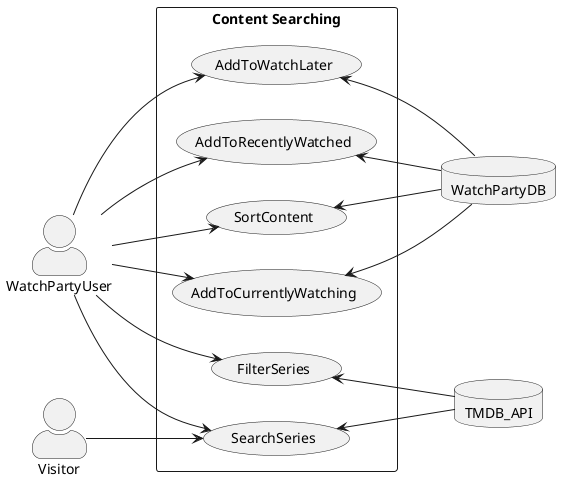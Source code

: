 @startuml ContentSearching

left to right direction
skinparam actorStyle awesome

actor WatchPartyUser
actor Visitor
database WatchPartyDB
database TMDB_API

rectangle "Content Searching" {
    usecase "SearchSeries"
    usecase "FilterSeries"
    usecase "AddToWatchLater"
    usecase "AddToCurrentlyWatching"
    usecase "AddToRecentlyWatched"
    usecase "SortContent"
}

WatchPartyUser --> SearchSeries
WatchPartyUser --> FilterSeries
WatchPartyUser --> AddToWatchLater
WatchPartyUser --> AddToCurrentlyWatching
WatchPartyUser --> AddToRecentlyWatched
WatchPartyUser --> SortContent

Visitor --> SearchSeries

SearchSeries <-- TMDB_API
FilterSeries <-- TMDB_API

AddToWatchLater <-- WatchPartyDB
AddToCurrentlyWatching <-- WatchPartyDB
AddToRecentlyWatched <-- WatchPartyDB
SortContent <-- WatchPartyDB

@enduml